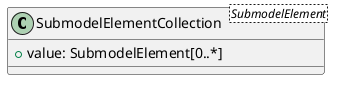 @startuml
class SubmodelElementCollection<SubmodelElement> {
  +value: SubmodelElement[0..*]
}
@enduml
